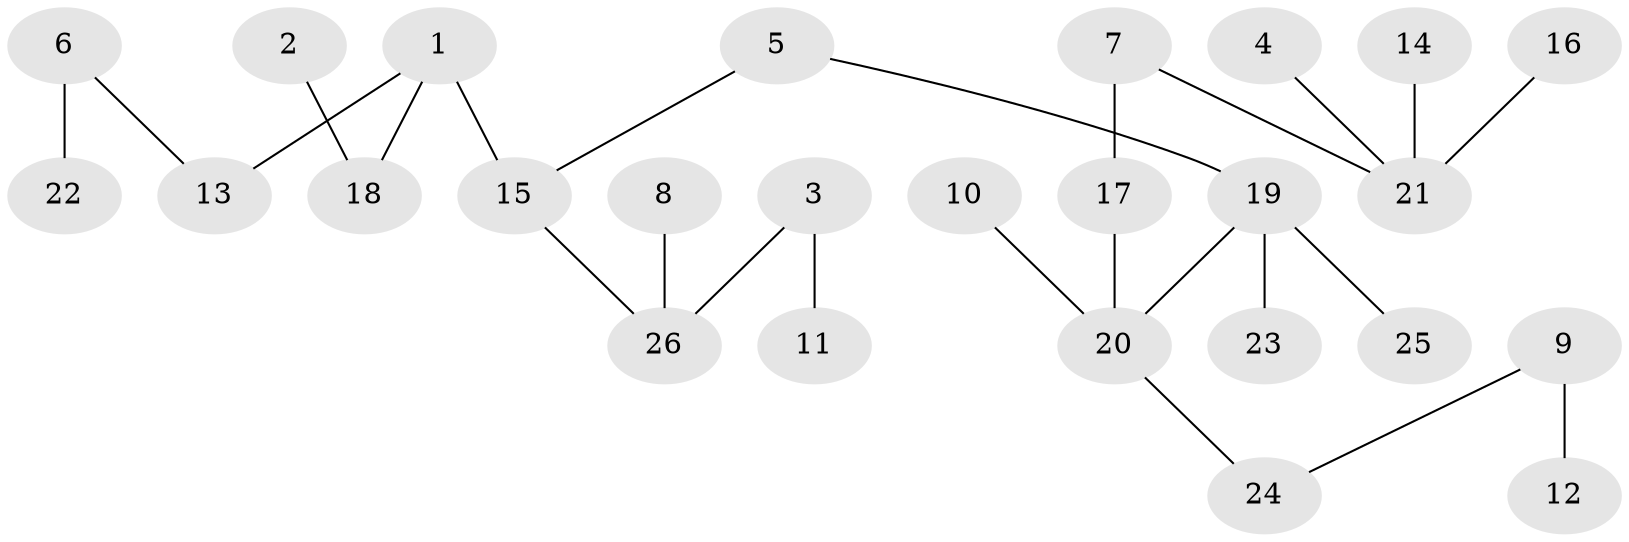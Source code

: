 // original degree distribution, {6: 0.047619047619047616, 3: 0.15476190476190477, 4: 0.047619047619047616, 1: 0.5, 2: 0.23809523809523808, 5: 0.011904761904761904}
// Generated by graph-tools (version 1.1) at 2025/37/03/04/25 23:37:16]
// undirected, 26 vertices, 25 edges
graph export_dot {
  node [color=gray90,style=filled];
  1;
  2;
  3;
  4;
  5;
  6;
  7;
  8;
  9;
  10;
  11;
  12;
  13;
  14;
  15;
  16;
  17;
  18;
  19;
  20;
  21;
  22;
  23;
  24;
  25;
  26;
  1 -- 13 [weight=1.0];
  1 -- 15 [weight=1.0];
  1 -- 18 [weight=1.0];
  2 -- 18 [weight=1.0];
  3 -- 11 [weight=1.0];
  3 -- 26 [weight=1.0];
  4 -- 21 [weight=1.0];
  5 -- 15 [weight=1.0];
  5 -- 19 [weight=1.0];
  6 -- 13 [weight=1.0];
  6 -- 22 [weight=1.0];
  7 -- 17 [weight=1.0];
  7 -- 21 [weight=1.0];
  8 -- 26 [weight=1.0];
  9 -- 12 [weight=1.0];
  9 -- 24 [weight=1.0];
  10 -- 20 [weight=1.0];
  14 -- 21 [weight=1.0];
  15 -- 26 [weight=1.0];
  16 -- 21 [weight=1.0];
  17 -- 20 [weight=1.0];
  19 -- 20 [weight=1.0];
  19 -- 23 [weight=1.0];
  19 -- 25 [weight=1.0];
  20 -- 24 [weight=1.0];
}
